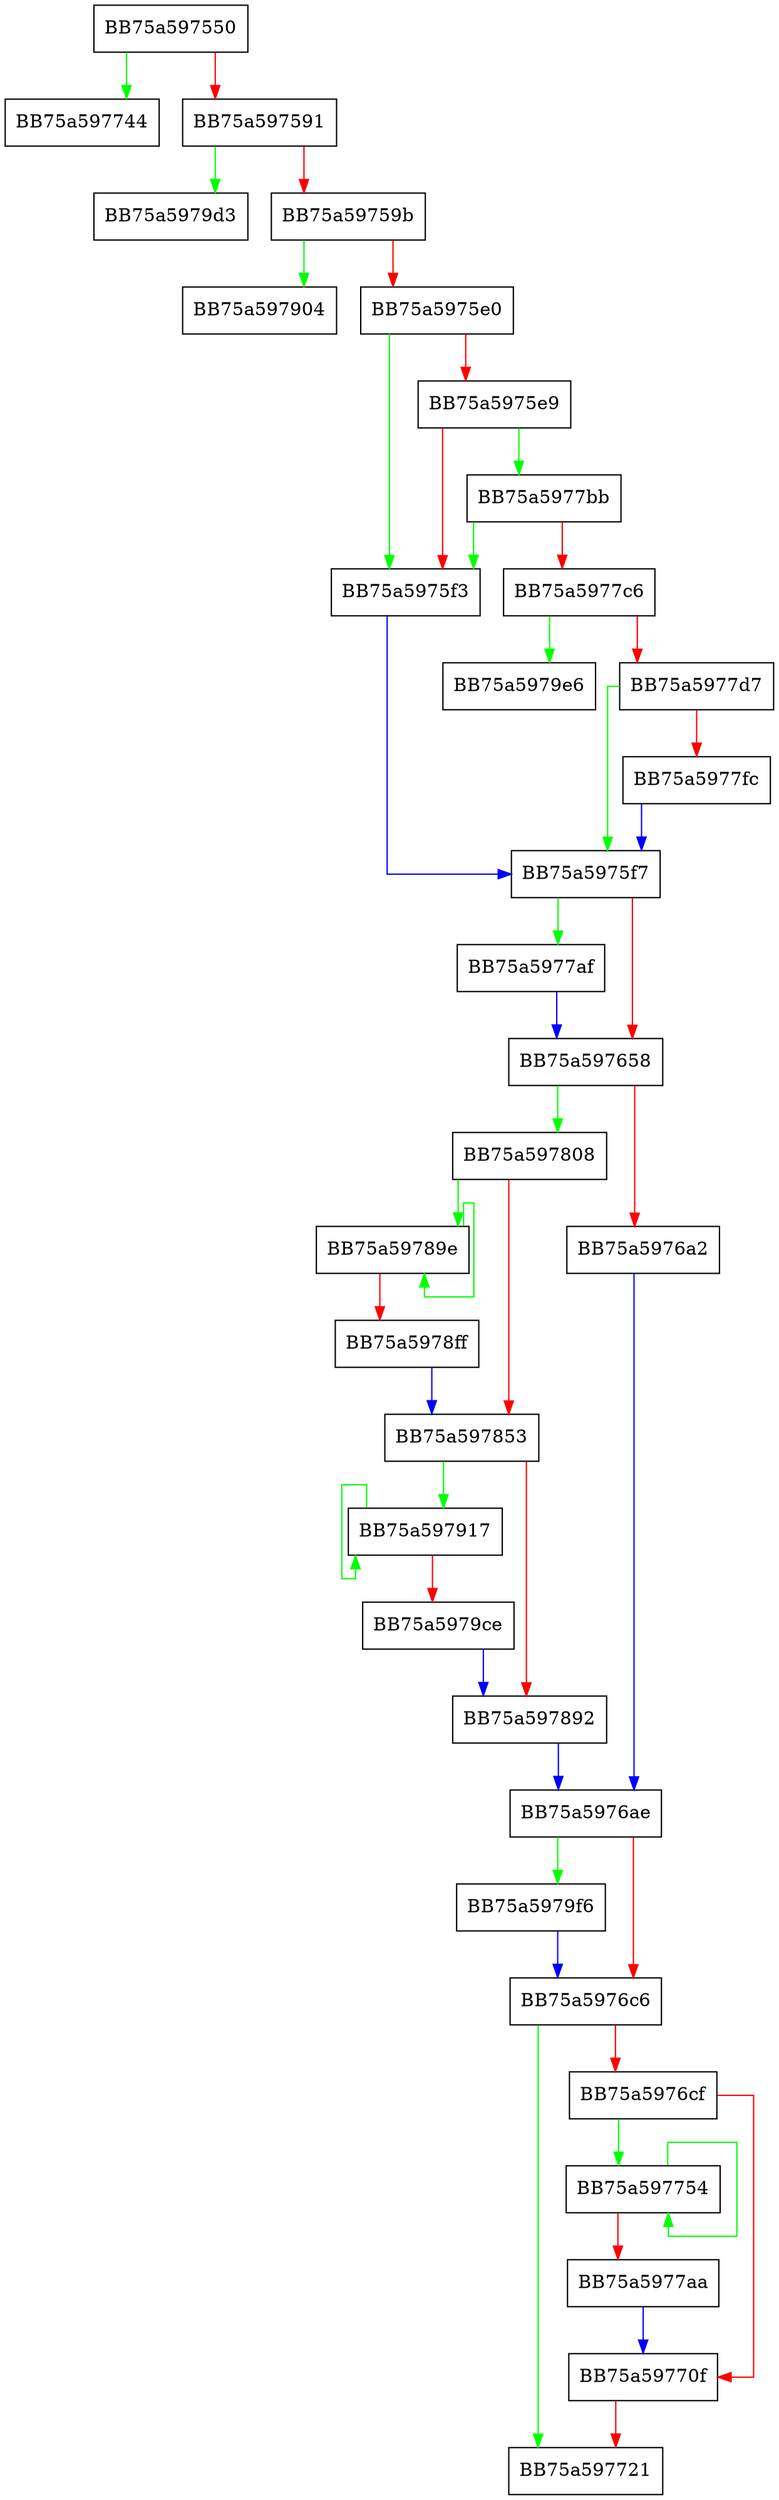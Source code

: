 digraph hstrlog___index {
  node [shape="box"];
  graph [splines=ortho];
  BB75a597550 -> BB75a597744 [color="green"];
  BB75a597550 -> BB75a597591 [color="red"];
  BB75a597591 -> BB75a5979d3 [color="green"];
  BB75a597591 -> BB75a59759b [color="red"];
  BB75a59759b -> BB75a597904 [color="green"];
  BB75a59759b -> BB75a5975e0 [color="red"];
  BB75a5975e0 -> BB75a5975f3 [color="green"];
  BB75a5975e0 -> BB75a5975e9 [color="red"];
  BB75a5975e9 -> BB75a5977bb [color="green"];
  BB75a5975e9 -> BB75a5975f3 [color="red"];
  BB75a5975f3 -> BB75a5975f7 [color="blue"];
  BB75a5975f7 -> BB75a5977af [color="green"];
  BB75a5975f7 -> BB75a597658 [color="red"];
  BB75a597658 -> BB75a597808 [color="green"];
  BB75a597658 -> BB75a5976a2 [color="red"];
  BB75a5976a2 -> BB75a5976ae [color="blue"];
  BB75a5976ae -> BB75a5979f6 [color="green"];
  BB75a5976ae -> BB75a5976c6 [color="red"];
  BB75a5976c6 -> BB75a597721 [color="green"];
  BB75a5976c6 -> BB75a5976cf [color="red"];
  BB75a5976cf -> BB75a597754 [color="green"];
  BB75a5976cf -> BB75a59770f [color="red"];
  BB75a59770f -> BB75a597721 [color="red"];
  BB75a597754 -> BB75a597754 [color="green"];
  BB75a597754 -> BB75a5977aa [color="red"];
  BB75a5977aa -> BB75a59770f [color="blue"];
  BB75a5977af -> BB75a597658 [color="blue"];
  BB75a5977bb -> BB75a5975f3 [color="green"];
  BB75a5977bb -> BB75a5977c6 [color="red"];
  BB75a5977c6 -> BB75a5979e6 [color="green"];
  BB75a5977c6 -> BB75a5977d7 [color="red"];
  BB75a5977d7 -> BB75a5975f7 [color="green"];
  BB75a5977d7 -> BB75a5977fc [color="red"];
  BB75a5977fc -> BB75a5975f7 [color="blue"];
  BB75a597808 -> BB75a59789e [color="green"];
  BB75a597808 -> BB75a597853 [color="red"];
  BB75a597853 -> BB75a597917 [color="green"];
  BB75a597853 -> BB75a597892 [color="red"];
  BB75a597892 -> BB75a5976ae [color="blue"];
  BB75a59789e -> BB75a59789e [color="green"];
  BB75a59789e -> BB75a5978ff [color="red"];
  BB75a5978ff -> BB75a597853 [color="blue"];
  BB75a597917 -> BB75a597917 [color="green"];
  BB75a597917 -> BB75a5979ce [color="red"];
  BB75a5979ce -> BB75a597892 [color="blue"];
  BB75a5979f6 -> BB75a5976c6 [color="blue"];
}